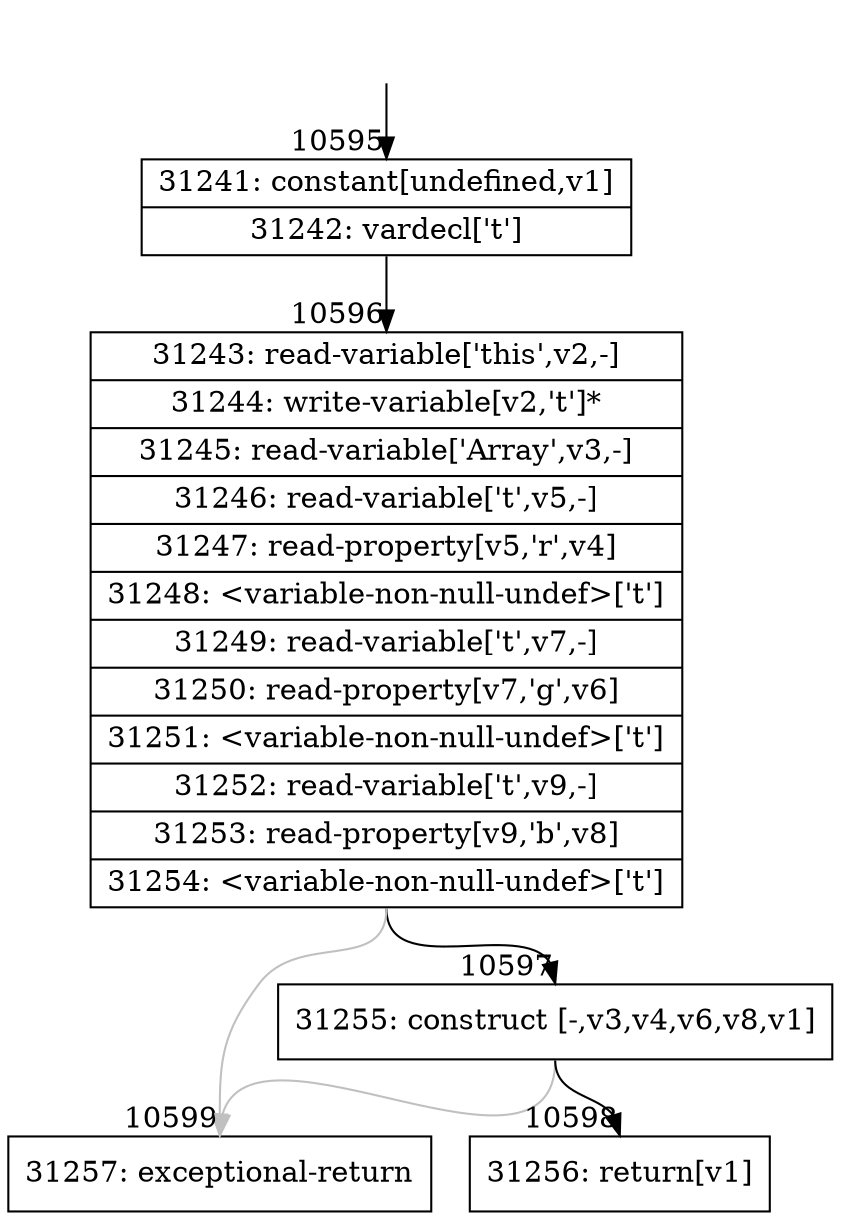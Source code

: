 digraph {
rankdir="TD"
BB_entry775[shape=none,label=""];
BB_entry775 -> BB10595 [tailport=s, headport=n, headlabel="    10595"]
BB10595 [shape=record label="{31241: constant[undefined,v1]|31242: vardecl['t']}" ] 
BB10595 -> BB10596 [tailport=s, headport=n, headlabel="      10596"]
BB10596 [shape=record label="{31243: read-variable['this',v2,-]|31244: write-variable[v2,'t']*|31245: read-variable['Array',v3,-]|31246: read-variable['t',v5,-]|31247: read-property[v5,'r',v4]|31248: \<variable-non-null-undef\>['t']|31249: read-variable['t',v7,-]|31250: read-property[v7,'g',v6]|31251: \<variable-non-null-undef\>['t']|31252: read-variable['t',v9,-]|31253: read-property[v9,'b',v8]|31254: \<variable-non-null-undef\>['t']}" ] 
BB10596 -> BB10597 [tailport=s, headport=n, headlabel="      10597"]
BB10596 -> BB10599 [tailport=s, headport=n, color=gray, headlabel="      10599"]
BB10597 [shape=record label="{31255: construct [-,v3,v4,v6,v8,v1]}" ] 
BB10597 -> BB10598 [tailport=s, headport=n, headlabel="      10598"]
BB10597 -> BB10599 [tailport=s, headport=n, color=gray]
BB10598 [shape=record label="{31256: return[v1]}" ] 
BB10599 [shape=record label="{31257: exceptional-return}" ] 
//#$~ 15081
}
